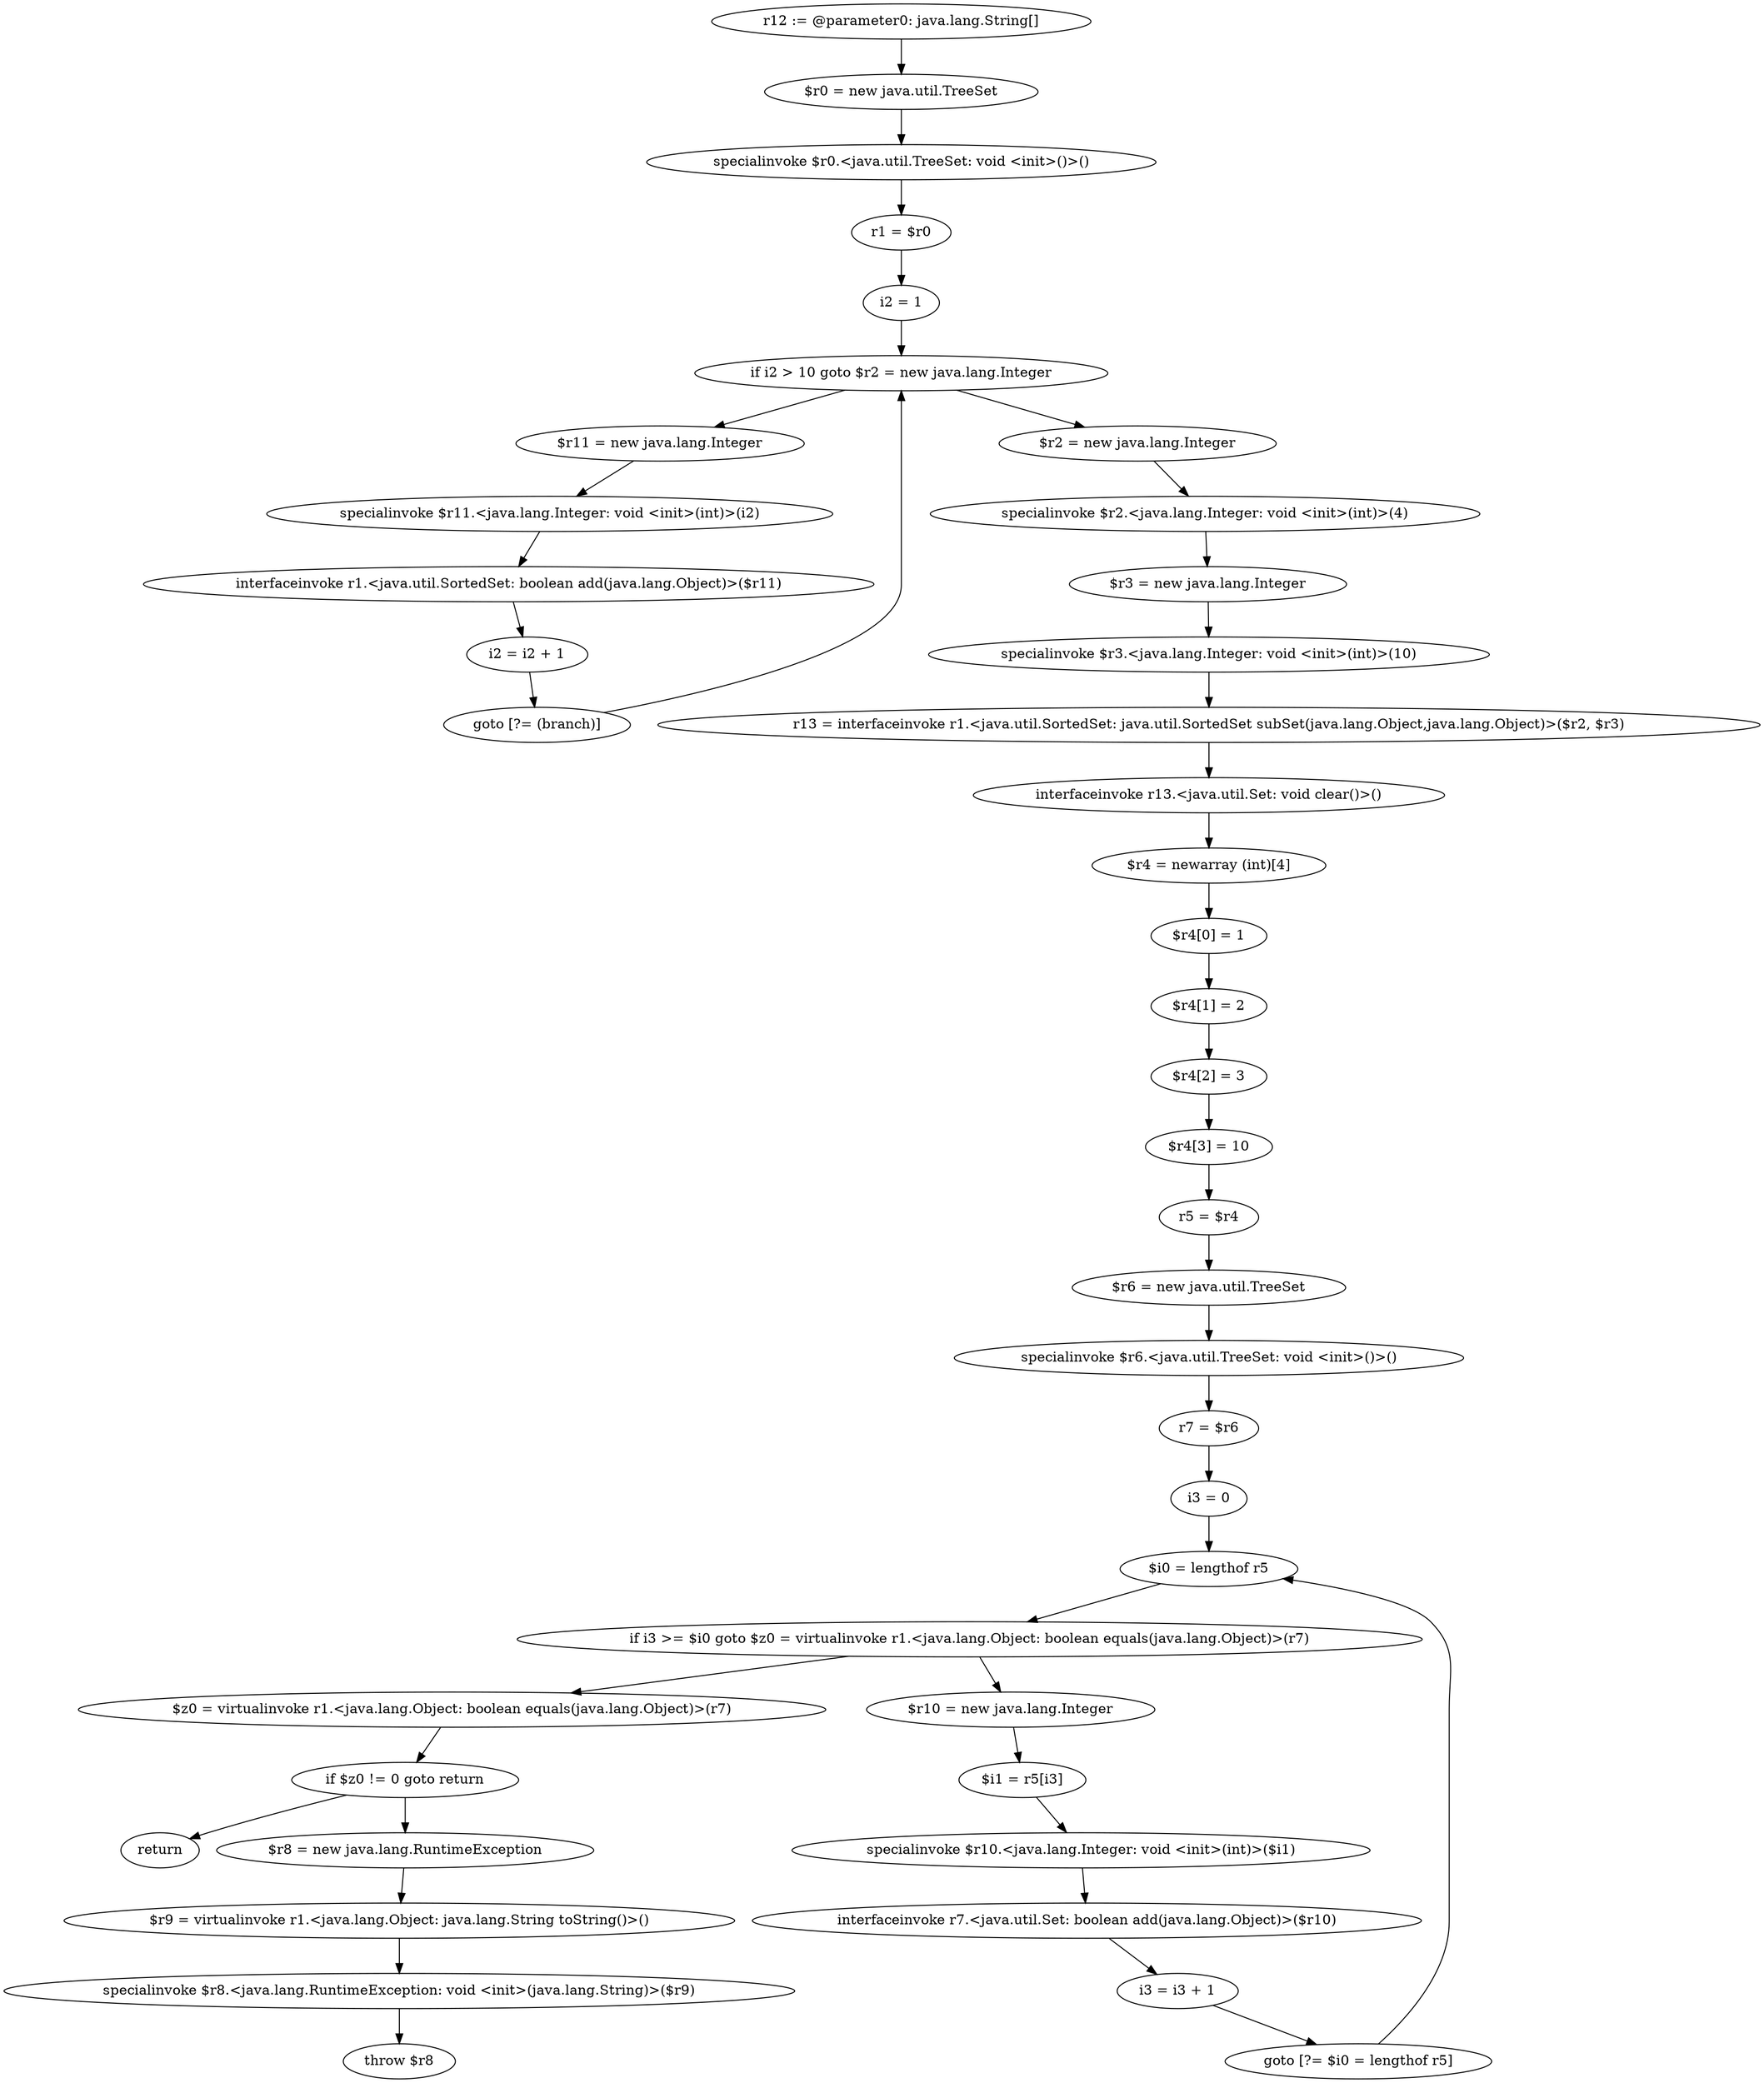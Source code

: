 digraph "unitGraph" {
    "r12 := @parameter0: java.lang.String[]"
    "$r0 = new java.util.TreeSet"
    "specialinvoke $r0.<java.util.TreeSet: void <init>()>()"
    "r1 = $r0"
    "i2 = 1"
    "if i2 > 10 goto $r2 = new java.lang.Integer"
    "$r11 = new java.lang.Integer"
    "specialinvoke $r11.<java.lang.Integer: void <init>(int)>(i2)"
    "interfaceinvoke r1.<java.util.SortedSet: boolean add(java.lang.Object)>($r11)"
    "i2 = i2 + 1"
    "goto [?= (branch)]"
    "$r2 = new java.lang.Integer"
    "specialinvoke $r2.<java.lang.Integer: void <init>(int)>(4)"
    "$r3 = new java.lang.Integer"
    "specialinvoke $r3.<java.lang.Integer: void <init>(int)>(10)"
    "r13 = interfaceinvoke r1.<java.util.SortedSet: java.util.SortedSet subSet(java.lang.Object,java.lang.Object)>($r2, $r3)"
    "interfaceinvoke r13.<java.util.Set: void clear()>()"
    "$r4 = newarray (int)[4]"
    "$r4[0] = 1"
    "$r4[1] = 2"
    "$r4[2] = 3"
    "$r4[3] = 10"
    "r5 = $r4"
    "$r6 = new java.util.TreeSet"
    "specialinvoke $r6.<java.util.TreeSet: void <init>()>()"
    "r7 = $r6"
    "i3 = 0"
    "$i0 = lengthof r5"
    "if i3 >= $i0 goto $z0 = virtualinvoke r1.<java.lang.Object: boolean equals(java.lang.Object)>(r7)"
    "$r10 = new java.lang.Integer"
    "$i1 = r5[i3]"
    "specialinvoke $r10.<java.lang.Integer: void <init>(int)>($i1)"
    "interfaceinvoke r7.<java.util.Set: boolean add(java.lang.Object)>($r10)"
    "i3 = i3 + 1"
    "goto [?= $i0 = lengthof r5]"
    "$z0 = virtualinvoke r1.<java.lang.Object: boolean equals(java.lang.Object)>(r7)"
    "if $z0 != 0 goto return"
    "$r8 = new java.lang.RuntimeException"
    "$r9 = virtualinvoke r1.<java.lang.Object: java.lang.String toString()>()"
    "specialinvoke $r8.<java.lang.RuntimeException: void <init>(java.lang.String)>($r9)"
    "throw $r8"
    "return"
    "r12 := @parameter0: java.lang.String[]"->"$r0 = new java.util.TreeSet";
    "$r0 = new java.util.TreeSet"->"specialinvoke $r0.<java.util.TreeSet: void <init>()>()";
    "specialinvoke $r0.<java.util.TreeSet: void <init>()>()"->"r1 = $r0";
    "r1 = $r0"->"i2 = 1";
    "i2 = 1"->"if i2 > 10 goto $r2 = new java.lang.Integer";
    "if i2 > 10 goto $r2 = new java.lang.Integer"->"$r11 = new java.lang.Integer";
    "if i2 > 10 goto $r2 = new java.lang.Integer"->"$r2 = new java.lang.Integer";
    "$r11 = new java.lang.Integer"->"specialinvoke $r11.<java.lang.Integer: void <init>(int)>(i2)";
    "specialinvoke $r11.<java.lang.Integer: void <init>(int)>(i2)"->"interfaceinvoke r1.<java.util.SortedSet: boolean add(java.lang.Object)>($r11)";
    "interfaceinvoke r1.<java.util.SortedSet: boolean add(java.lang.Object)>($r11)"->"i2 = i2 + 1";
    "i2 = i2 + 1"->"goto [?= (branch)]";
    "goto [?= (branch)]"->"if i2 > 10 goto $r2 = new java.lang.Integer";
    "$r2 = new java.lang.Integer"->"specialinvoke $r2.<java.lang.Integer: void <init>(int)>(4)";
    "specialinvoke $r2.<java.lang.Integer: void <init>(int)>(4)"->"$r3 = new java.lang.Integer";
    "$r3 = new java.lang.Integer"->"specialinvoke $r3.<java.lang.Integer: void <init>(int)>(10)";
    "specialinvoke $r3.<java.lang.Integer: void <init>(int)>(10)"->"r13 = interfaceinvoke r1.<java.util.SortedSet: java.util.SortedSet subSet(java.lang.Object,java.lang.Object)>($r2, $r3)";
    "r13 = interfaceinvoke r1.<java.util.SortedSet: java.util.SortedSet subSet(java.lang.Object,java.lang.Object)>($r2, $r3)"->"interfaceinvoke r13.<java.util.Set: void clear()>()";
    "interfaceinvoke r13.<java.util.Set: void clear()>()"->"$r4 = newarray (int)[4]";
    "$r4 = newarray (int)[4]"->"$r4[0] = 1";
    "$r4[0] = 1"->"$r4[1] = 2";
    "$r4[1] = 2"->"$r4[2] = 3";
    "$r4[2] = 3"->"$r4[3] = 10";
    "$r4[3] = 10"->"r5 = $r4";
    "r5 = $r4"->"$r6 = new java.util.TreeSet";
    "$r6 = new java.util.TreeSet"->"specialinvoke $r6.<java.util.TreeSet: void <init>()>()";
    "specialinvoke $r6.<java.util.TreeSet: void <init>()>()"->"r7 = $r6";
    "r7 = $r6"->"i3 = 0";
    "i3 = 0"->"$i0 = lengthof r5";
    "$i0 = lengthof r5"->"if i3 >= $i0 goto $z0 = virtualinvoke r1.<java.lang.Object: boolean equals(java.lang.Object)>(r7)";
    "if i3 >= $i0 goto $z0 = virtualinvoke r1.<java.lang.Object: boolean equals(java.lang.Object)>(r7)"->"$r10 = new java.lang.Integer";
    "if i3 >= $i0 goto $z0 = virtualinvoke r1.<java.lang.Object: boolean equals(java.lang.Object)>(r7)"->"$z0 = virtualinvoke r1.<java.lang.Object: boolean equals(java.lang.Object)>(r7)";
    "$r10 = new java.lang.Integer"->"$i1 = r5[i3]";
    "$i1 = r5[i3]"->"specialinvoke $r10.<java.lang.Integer: void <init>(int)>($i1)";
    "specialinvoke $r10.<java.lang.Integer: void <init>(int)>($i1)"->"interfaceinvoke r7.<java.util.Set: boolean add(java.lang.Object)>($r10)";
    "interfaceinvoke r7.<java.util.Set: boolean add(java.lang.Object)>($r10)"->"i3 = i3 + 1";
    "i3 = i3 + 1"->"goto [?= $i0 = lengthof r5]";
    "goto [?= $i0 = lengthof r5]"->"$i0 = lengthof r5";
    "$z0 = virtualinvoke r1.<java.lang.Object: boolean equals(java.lang.Object)>(r7)"->"if $z0 != 0 goto return";
    "if $z0 != 0 goto return"->"$r8 = new java.lang.RuntimeException";
    "if $z0 != 0 goto return"->"return";
    "$r8 = new java.lang.RuntimeException"->"$r9 = virtualinvoke r1.<java.lang.Object: java.lang.String toString()>()";
    "$r9 = virtualinvoke r1.<java.lang.Object: java.lang.String toString()>()"->"specialinvoke $r8.<java.lang.RuntimeException: void <init>(java.lang.String)>($r9)";
    "specialinvoke $r8.<java.lang.RuntimeException: void <init>(java.lang.String)>($r9)"->"throw $r8";
}
